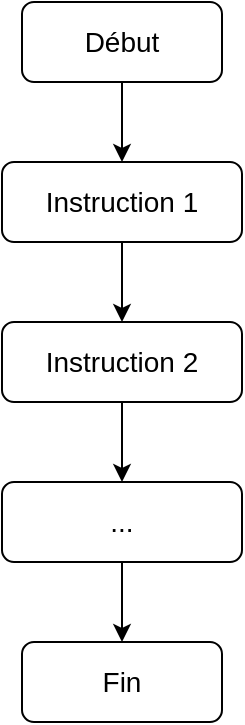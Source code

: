<mxfile version="18.0.1" type="device"><diagram id="R_8sWAE4txBr9sEtViqY" name="Page-1"><mxGraphModel dx="899" dy="567" grid="1" gridSize="10" guides="1" tooltips="1" connect="1" arrows="1" fold="1" page="1" pageScale="1" pageWidth="827" pageHeight="1169" math="0" shadow="0"><root><mxCell id="0"/><mxCell id="1" parent="0"/><mxCell id="YePZFxiT8jn6f29Jx2Ng-1" value="&lt;font style=&quot;font-size: 14px;&quot;&gt;Début&lt;/font&gt;" style="rounded=1;whiteSpace=wrap;html=1;" vertex="1" parent="1"><mxGeometry x="80" y="80" width="100" height="40" as="geometry"/></mxCell><mxCell id="YePZFxiT8jn6f29Jx2Ng-2" value="Instruction 1" style="rounded=1;whiteSpace=wrap;html=1;fontSize=14;" vertex="1" parent="1"><mxGeometry x="70" y="160" width="120" height="40" as="geometry"/></mxCell><mxCell id="YePZFxiT8jn6f29Jx2Ng-3" value="Instruction 2" style="rounded=1;whiteSpace=wrap;html=1;fontSize=14;" vertex="1" parent="1"><mxGeometry x="70" y="240" width="120" height="40" as="geometry"/></mxCell><mxCell id="YePZFxiT8jn6f29Jx2Ng-4" value="..." style="rounded=1;whiteSpace=wrap;html=1;fontSize=14;" vertex="1" parent="1"><mxGeometry x="70" y="320" width="120" height="40" as="geometry"/></mxCell><mxCell id="YePZFxiT8jn6f29Jx2Ng-5" value="&lt;span style=&quot;font-size: 14px;&quot;&gt;Fin&lt;/span&gt;" style="rounded=1;whiteSpace=wrap;html=1;" vertex="1" parent="1"><mxGeometry x="80" y="400" width="100" height="40" as="geometry"/></mxCell><mxCell id="YePZFxiT8jn6f29Jx2Ng-6" value="" style="endArrow=classic;html=1;rounded=0;fontSize=14;exitX=0.5;exitY=1;exitDx=0;exitDy=0;" edge="1" parent="1" source="YePZFxiT8jn6f29Jx2Ng-1" target="YePZFxiT8jn6f29Jx2Ng-2"><mxGeometry width="50" height="50" relative="1" as="geometry"><mxPoint x="390" y="320" as="sourcePoint"/><mxPoint x="440" y="270" as="targetPoint"/></mxGeometry></mxCell><mxCell id="YePZFxiT8jn6f29Jx2Ng-7" value="" style="endArrow=classic;html=1;rounded=0;fontSize=14;exitX=0.5;exitY=1;exitDx=0;exitDy=0;entryX=0.5;entryY=0;entryDx=0;entryDy=0;" edge="1" parent="1" source="YePZFxiT8jn6f29Jx2Ng-2" target="YePZFxiT8jn6f29Jx2Ng-3"><mxGeometry width="50" height="50" relative="1" as="geometry"><mxPoint x="390" y="320" as="sourcePoint"/><mxPoint x="440" y="270" as="targetPoint"/></mxGeometry></mxCell><mxCell id="YePZFxiT8jn6f29Jx2Ng-8" value="" style="endArrow=classic;html=1;rounded=0;fontSize=14;exitX=0.5;exitY=1;exitDx=0;exitDy=0;entryX=0.5;entryY=0;entryDx=0;entryDy=0;" edge="1" parent="1" source="YePZFxiT8jn6f29Jx2Ng-3" target="YePZFxiT8jn6f29Jx2Ng-4"><mxGeometry width="50" height="50" relative="1" as="geometry"><mxPoint x="390" y="320" as="sourcePoint"/><mxPoint x="440" y="270" as="targetPoint"/></mxGeometry></mxCell><mxCell id="YePZFxiT8jn6f29Jx2Ng-9" value="" style="endArrow=classic;html=1;rounded=0;fontSize=14;exitX=0.5;exitY=1;exitDx=0;exitDy=0;entryX=0.5;entryY=0;entryDx=0;entryDy=0;" edge="1" parent="1" source="YePZFxiT8jn6f29Jx2Ng-4" target="YePZFxiT8jn6f29Jx2Ng-5"><mxGeometry width="50" height="50" relative="1" as="geometry"><mxPoint x="390" y="320" as="sourcePoint"/><mxPoint x="440" y="270" as="targetPoint"/></mxGeometry></mxCell></root></mxGraphModel></diagram></mxfile>